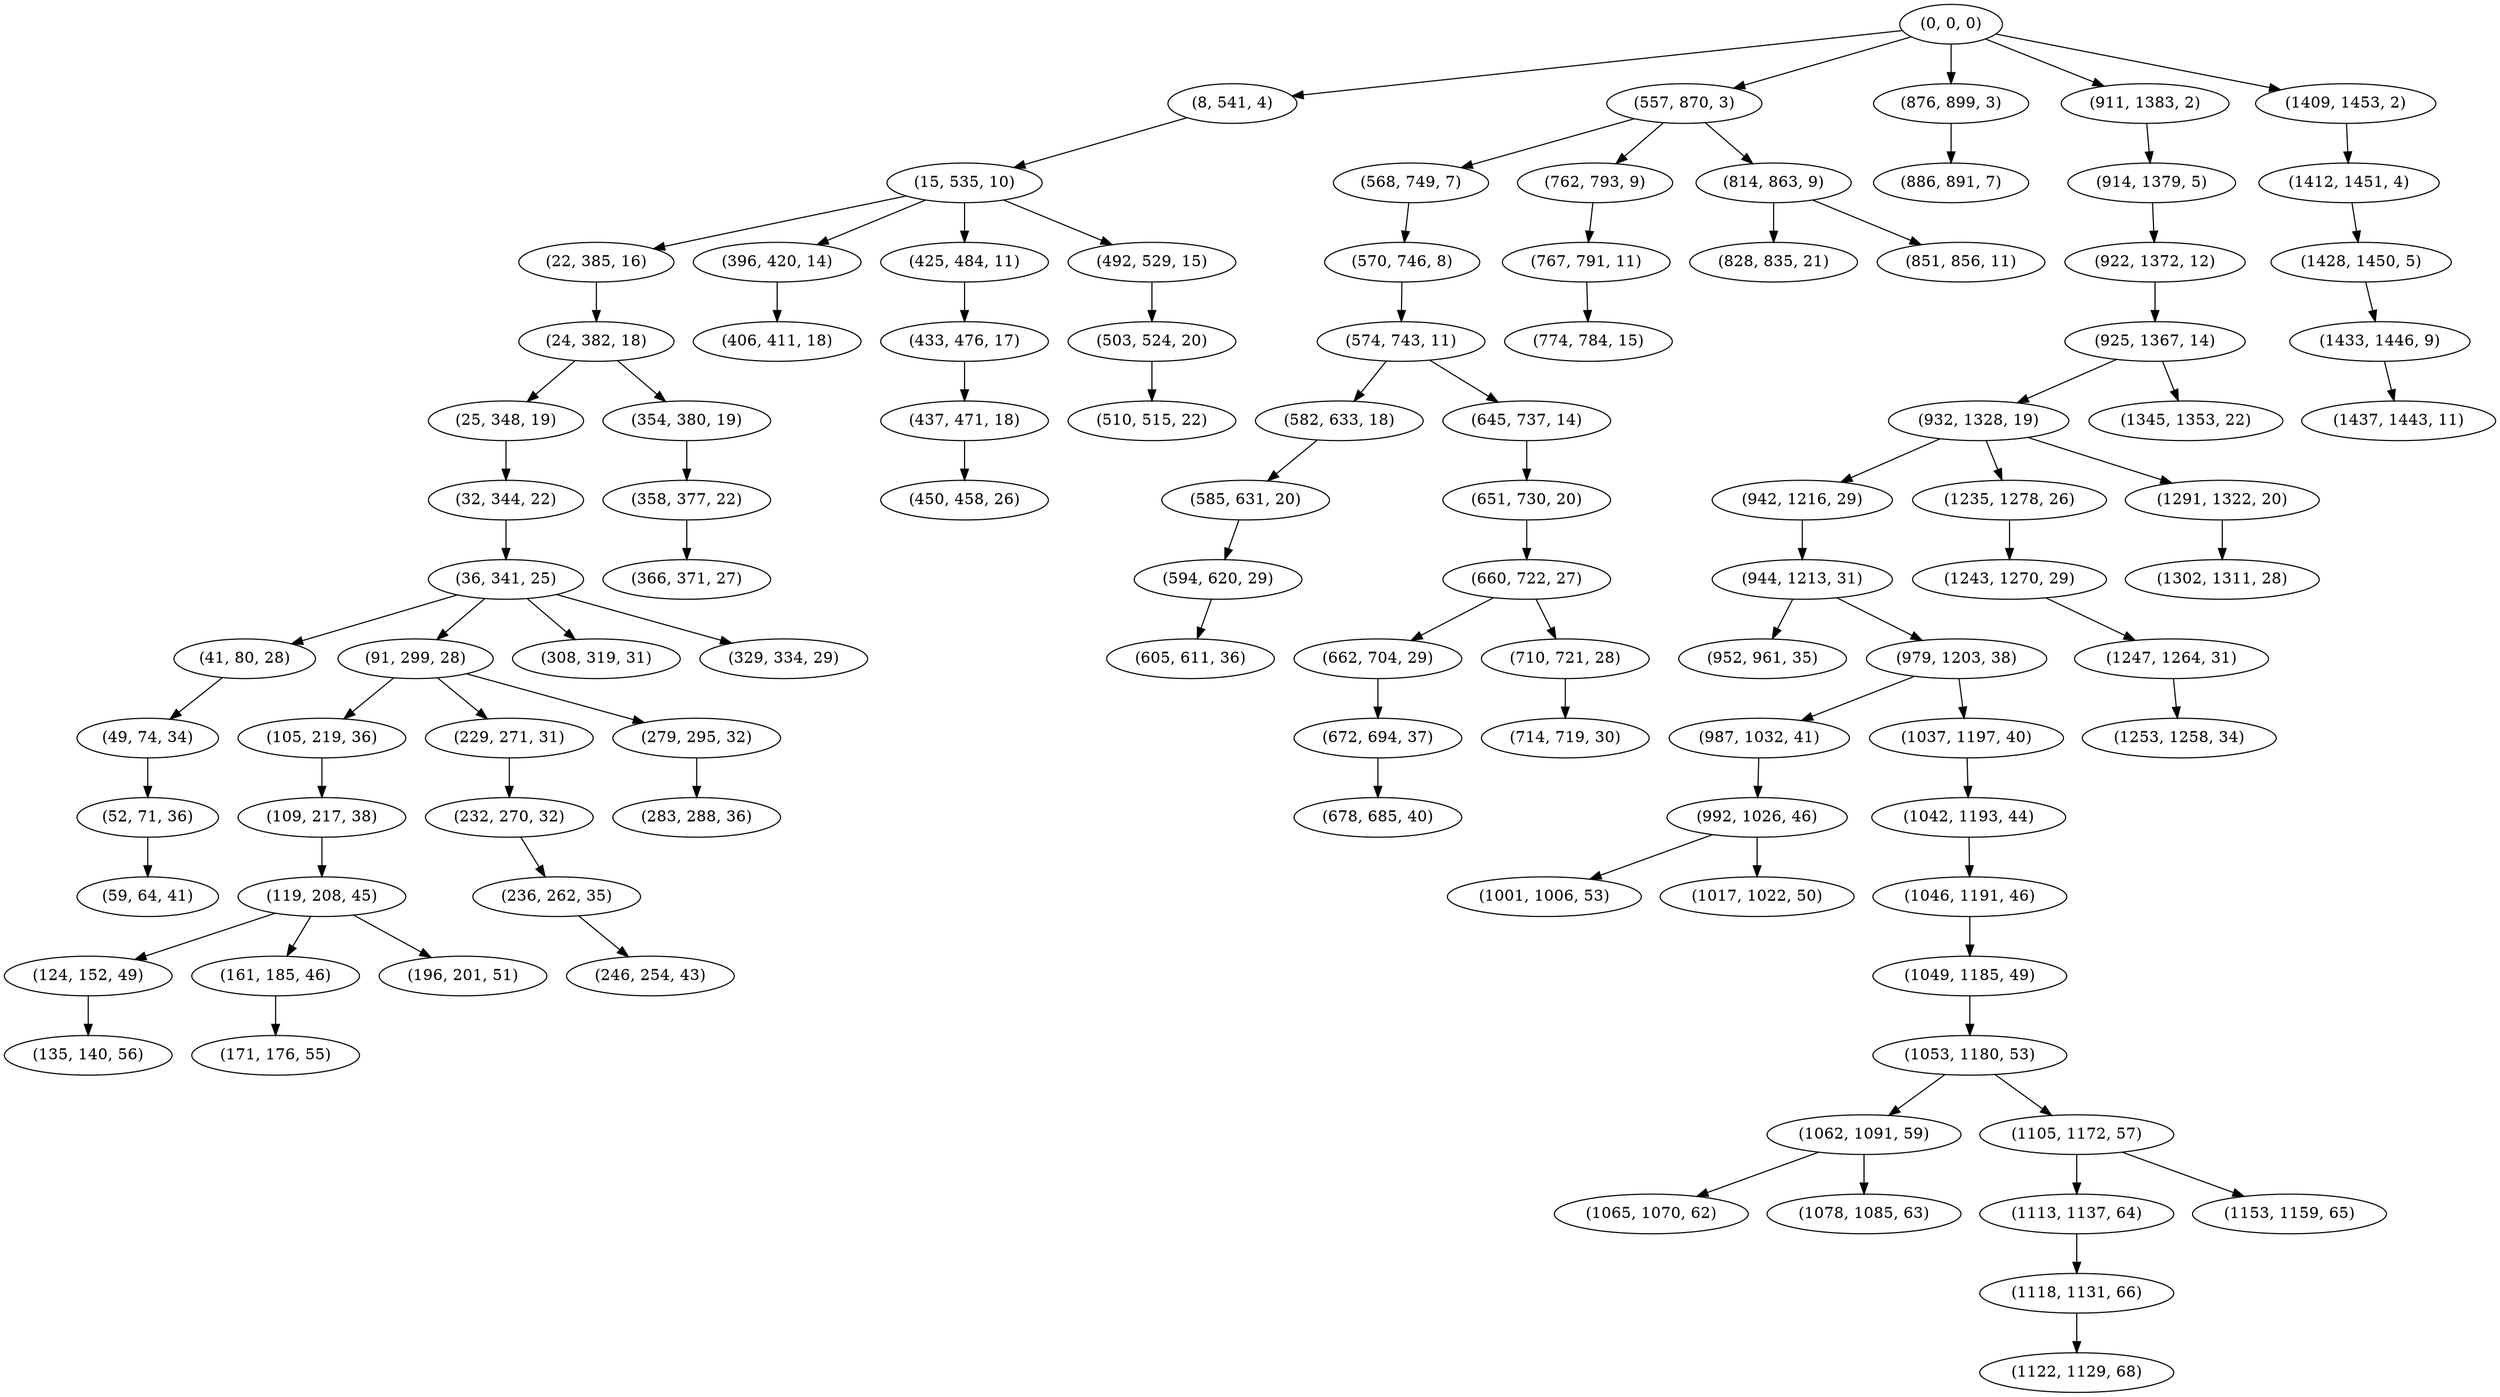 digraph tree {
    "(0, 0, 0)";
    "(8, 541, 4)";
    "(15, 535, 10)";
    "(22, 385, 16)";
    "(24, 382, 18)";
    "(25, 348, 19)";
    "(32, 344, 22)";
    "(36, 341, 25)";
    "(41, 80, 28)";
    "(49, 74, 34)";
    "(52, 71, 36)";
    "(59, 64, 41)";
    "(91, 299, 28)";
    "(105, 219, 36)";
    "(109, 217, 38)";
    "(119, 208, 45)";
    "(124, 152, 49)";
    "(135, 140, 56)";
    "(161, 185, 46)";
    "(171, 176, 55)";
    "(196, 201, 51)";
    "(229, 271, 31)";
    "(232, 270, 32)";
    "(236, 262, 35)";
    "(246, 254, 43)";
    "(279, 295, 32)";
    "(283, 288, 36)";
    "(308, 319, 31)";
    "(329, 334, 29)";
    "(354, 380, 19)";
    "(358, 377, 22)";
    "(366, 371, 27)";
    "(396, 420, 14)";
    "(406, 411, 18)";
    "(425, 484, 11)";
    "(433, 476, 17)";
    "(437, 471, 18)";
    "(450, 458, 26)";
    "(492, 529, 15)";
    "(503, 524, 20)";
    "(510, 515, 22)";
    "(557, 870, 3)";
    "(568, 749, 7)";
    "(570, 746, 8)";
    "(574, 743, 11)";
    "(582, 633, 18)";
    "(585, 631, 20)";
    "(594, 620, 29)";
    "(605, 611, 36)";
    "(645, 737, 14)";
    "(651, 730, 20)";
    "(660, 722, 27)";
    "(662, 704, 29)";
    "(672, 694, 37)";
    "(678, 685, 40)";
    "(710, 721, 28)";
    "(714, 719, 30)";
    "(762, 793, 9)";
    "(767, 791, 11)";
    "(774, 784, 15)";
    "(814, 863, 9)";
    "(828, 835, 21)";
    "(851, 856, 11)";
    "(876, 899, 3)";
    "(886, 891, 7)";
    "(911, 1383, 2)";
    "(914, 1379, 5)";
    "(922, 1372, 12)";
    "(925, 1367, 14)";
    "(932, 1328, 19)";
    "(942, 1216, 29)";
    "(944, 1213, 31)";
    "(952, 961, 35)";
    "(979, 1203, 38)";
    "(987, 1032, 41)";
    "(992, 1026, 46)";
    "(1001, 1006, 53)";
    "(1017, 1022, 50)";
    "(1037, 1197, 40)";
    "(1042, 1193, 44)";
    "(1046, 1191, 46)";
    "(1049, 1185, 49)";
    "(1053, 1180, 53)";
    "(1062, 1091, 59)";
    "(1065, 1070, 62)";
    "(1078, 1085, 63)";
    "(1105, 1172, 57)";
    "(1113, 1137, 64)";
    "(1118, 1131, 66)";
    "(1122, 1129, 68)";
    "(1153, 1159, 65)";
    "(1235, 1278, 26)";
    "(1243, 1270, 29)";
    "(1247, 1264, 31)";
    "(1253, 1258, 34)";
    "(1291, 1322, 20)";
    "(1302, 1311, 28)";
    "(1345, 1353, 22)";
    "(1409, 1453, 2)";
    "(1412, 1451, 4)";
    "(1428, 1450, 5)";
    "(1433, 1446, 9)";
    "(1437, 1443, 11)";
    "(0, 0, 0)" -> "(8, 541, 4)";
    "(0, 0, 0)" -> "(557, 870, 3)";
    "(0, 0, 0)" -> "(876, 899, 3)";
    "(0, 0, 0)" -> "(911, 1383, 2)";
    "(0, 0, 0)" -> "(1409, 1453, 2)";
    "(8, 541, 4)" -> "(15, 535, 10)";
    "(15, 535, 10)" -> "(22, 385, 16)";
    "(15, 535, 10)" -> "(396, 420, 14)";
    "(15, 535, 10)" -> "(425, 484, 11)";
    "(15, 535, 10)" -> "(492, 529, 15)";
    "(22, 385, 16)" -> "(24, 382, 18)";
    "(24, 382, 18)" -> "(25, 348, 19)";
    "(24, 382, 18)" -> "(354, 380, 19)";
    "(25, 348, 19)" -> "(32, 344, 22)";
    "(32, 344, 22)" -> "(36, 341, 25)";
    "(36, 341, 25)" -> "(41, 80, 28)";
    "(36, 341, 25)" -> "(91, 299, 28)";
    "(36, 341, 25)" -> "(308, 319, 31)";
    "(36, 341, 25)" -> "(329, 334, 29)";
    "(41, 80, 28)" -> "(49, 74, 34)";
    "(49, 74, 34)" -> "(52, 71, 36)";
    "(52, 71, 36)" -> "(59, 64, 41)";
    "(91, 299, 28)" -> "(105, 219, 36)";
    "(91, 299, 28)" -> "(229, 271, 31)";
    "(91, 299, 28)" -> "(279, 295, 32)";
    "(105, 219, 36)" -> "(109, 217, 38)";
    "(109, 217, 38)" -> "(119, 208, 45)";
    "(119, 208, 45)" -> "(124, 152, 49)";
    "(119, 208, 45)" -> "(161, 185, 46)";
    "(119, 208, 45)" -> "(196, 201, 51)";
    "(124, 152, 49)" -> "(135, 140, 56)";
    "(161, 185, 46)" -> "(171, 176, 55)";
    "(229, 271, 31)" -> "(232, 270, 32)";
    "(232, 270, 32)" -> "(236, 262, 35)";
    "(236, 262, 35)" -> "(246, 254, 43)";
    "(279, 295, 32)" -> "(283, 288, 36)";
    "(354, 380, 19)" -> "(358, 377, 22)";
    "(358, 377, 22)" -> "(366, 371, 27)";
    "(396, 420, 14)" -> "(406, 411, 18)";
    "(425, 484, 11)" -> "(433, 476, 17)";
    "(433, 476, 17)" -> "(437, 471, 18)";
    "(437, 471, 18)" -> "(450, 458, 26)";
    "(492, 529, 15)" -> "(503, 524, 20)";
    "(503, 524, 20)" -> "(510, 515, 22)";
    "(557, 870, 3)" -> "(568, 749, 7)";
    "(557, 870, 3)" -> "(762, 793, 9)";
    "(557, 870, 3)" -> "(814, 863, 9)";
    "(568, 749, 7)" -> "(570, 746, 8)";
    "(570, 746, 8)" -> "(574, 743, 11)";
    "(574, 743, 11)" -> "(582, 633, 18)";
    "(574, 743, 11)" -> "(645, 737, 14)";
    "(582, 633, 18)" -> "(585, 631, 20)";
    "(585, 631, 20)" -> "(594, 620, 29)";
    "(594, 620, 29)" -> "(605, 611, 36)";
    "(645, 737, 14)" -> "(651, 730, 20)";
    "(651, 730, 20)" -> "(660, 722, 27)";
    "(660, 722, 27)" -> "(662, 704, 29)";
    "(660, 722, 27)" -> "(710, 721, 28)";
    "(662, 704, 29)" -> "(672, 694, 37)";
    "(672, 694, 37)" -> "(678, 685, 40)";
    "(710, 721, 28)" -> "(714, 719, 30)";
    "(762, 793, 9)" -> "(767, 791, 11)";
    "(767, 791, 11)" -> "(774, 784, 15)";
    "(814, 863, 9)" -> "(828, 835, 21)";
    "(814, 863, 9)" -> "(851, 856, 11)";
    "(876, 899, 3)" -> "(886, 891, 7)";
    "(911, 1383, 2)" -> "(914, 1379, 5)";
    "(914, 1379, 5)" -> "(922, 1372, 12)";
    "(922, 1372, 12)" -> "(925, 1367, 14)";
    "(925, 1367, 14)" -> "(932, 1328, 19)";
    "(925, 1367, 14)" -> "(1345, 1353, 22)";
    "(932, 1328, 19)" -> "(942, 1216, 29)";
    "(932, 1328, 19)" -> "(1235, 1278, 26)";
    "(932, 1328, 19)" -> "(1291, 1322, 20)";
    "(942, 1216, 29)" -> "(944, 1213, 31)";
    "(944, 1213, 31)" -> "(952, 961, 35)";
    "(944, 1213, 31)" -> "(979, 1203, 38)";
    "(979, 1203, 38)" -> "(987, 1032, 41)";
    "(979, 1203, 38)" -> "(1037, 1197, 40)";
    "(987, 1032, 41)" -> "(992, 1026, 46)";
    "(992, 1026, 46)" -> "(1001, 1006, 53)";
    "(992, 1026, 46)" -> "(1017, 1022, 50)";
    "(1037, 1197, 40)" -> "(1042, 1193, 44)";
    "(1042, 1193, 44)" -> "(1046, 1191, 46)";
    "(1046, 1191, 46)" -> "(1049, 1185, 49)";
    "(1049, 1185, 49)" -> "(1053, 1180, 53)";
    "(1053, 1180, 53)" -> "(1062, 1091, 59)";
    "(1053, 1180, 53)" -> "(1105, 1172, 57)";
    "(1062, 1091, 59)" -> "(1065, 1070, 62)";
    "(1062, 1091, 59)" -> "(1078, 1085, 63)";
    "(1105, 1172, 57)" -> "(1113, 1137, 64)";
    "(1105, 1172, 57)" -> "(1153, 1159, 65)";
    "(1113, 1137, 64)" -> "(1118, 1131, 66)";
    "(1118, 1131, 66)" -> "(1122, 1129, 68)";
    "(1235, 1278, 26)" -> "(1243, 1270, 29)";
    "(1243, 1270, 29)" -> "(1247, 1264, 31)";
    "(1247, 1264, 31)" -> "(1253, 1258, 34)";
    "(1291, 1322, 20)" -> "(1302, 1311, 28)";
    "(1409, 1453, 2)" -> "(1412, 1451, 4)";
    "(1412, 1451, 4)" -> "(1428, 1450, 5)";
    "(1428, 1450, 5)" -> "(1433, 1446, 9)";
    "(1433, 1446, 9)" -> "(1437, 1443, 11)";
}
